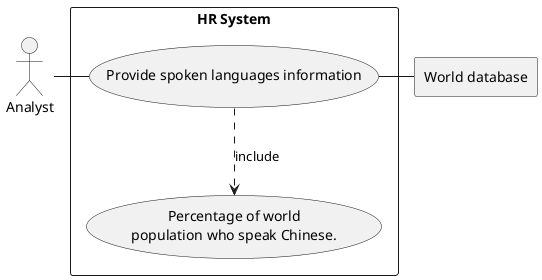 @startuml
@startuml

actor Analys as "Analyst"

rectangle WorldDB as "World database"

rectangle "HR System" {
    usecase UC1 as "Provide spoken languages information"

    usecase UC2 as "Percentage of world
    population who speak Chinese."

    Analys - UC1
    UC1 ..> UC2 : include
    UC1 - WorldDB
}
@enduml


//d123